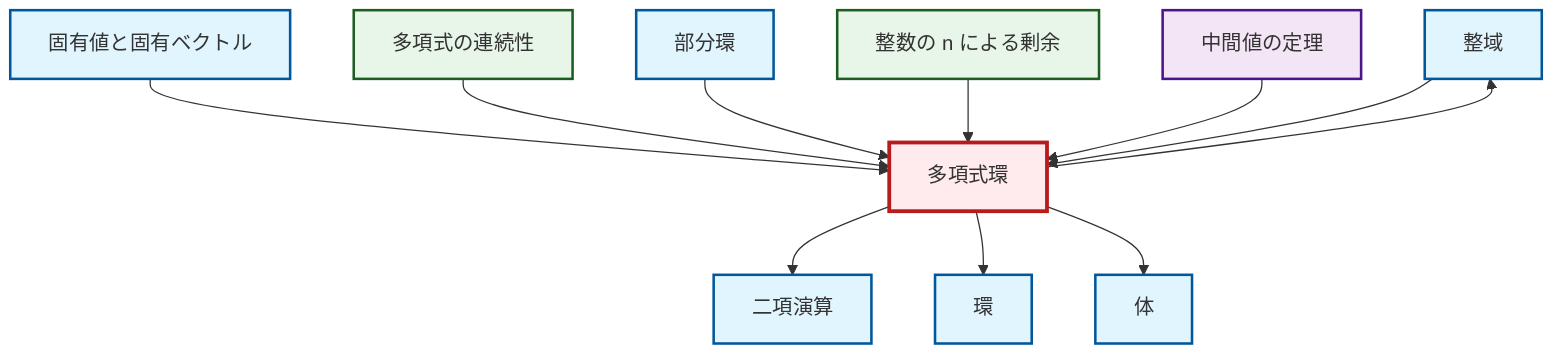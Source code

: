 graph TD
    classDef definition fill:#e1f5fe,stroke:#01579b,stroke-width:2px
    classDef theorem fill:#f3e5f5,stroke:#4a148c,stroke-width:2px
    classDef axiom fill:#fff3e0,stroke:#e65100,stroke-width:2px
    classDef example fill:#e8f5e9,stroke:#1b5e20,stroke-width:2px
    classDef current fill:#ffebee,stroke:#b71c1c,stroke-width:3px
    def-integral-domain["整域"]:::definition
    ex-polynomial-continuity["多項式の連続性"]:::example
    ex-quotient-integers-mod-n["整数の n による剰余"]:::example
    thm-intermediate-value["中間値の定理"]:::theorem
    def-eigenvalue-eigenvector["固有値と固有ベクトル"]:::definition
    def-subring["部分環"]:::definition
    def-field["体"]:::definition
    def-ring["環"]:::definition
    def-polynomial-ring["多項式環"]:::definition
    def-binary-operation["二項演算"]:::definition
    def-polynomial-ring --> def-integral-domain
    def-eigenvalue-eigenvector --> def-polynomial-ring
    def-polynomial-ring --> def-binary-operation
    def-polynomial-ring --> def-ring
    ex-polynomial-continuity --> def-polynomial-ring
    def-polynomial-ring --> def-field
    def-subring --> def-polynomial-ring
    ex-quotient-integers-mod-n --> def-polynomial-ring
    thm-intermediate-value --> def-polynomial-ring
    def-integral-domain --> def-polynomial-ring
    class def-polynomial-ring current